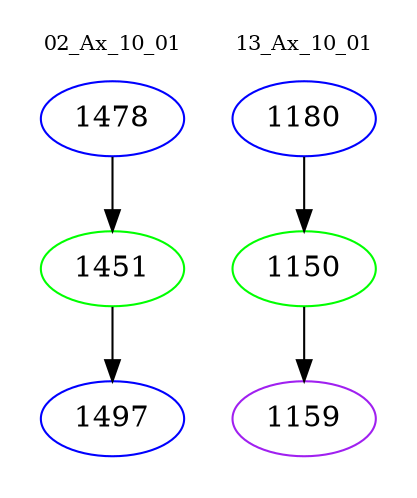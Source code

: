 digraph{
subgraph cluster_0 {
color = white
label = "02_Ax_10_01";
fontsize=10;
T0_1478 [label="1478", color="blue"]
T0_1478 -> T0_1451 [color="black"]
T0_1451 [label="1451", color="green"]
T0_1451 -> T0_1497 [color="black"]
T0_1497 [label="1497", color="blue"]
}
subgraph cluster_1 {
color = white
label = "13_Ax_10_01";
fontsize=10;
T1_1180 [label="1180", color="blue"]
T1_1180 -> T1_1150 [color="black"]
T1_1150 [label="1150", color="green"]
T1_1150 -> T1_1159 [color="black"]
T1_1159 [label="1159", color="purple"]
}
}
